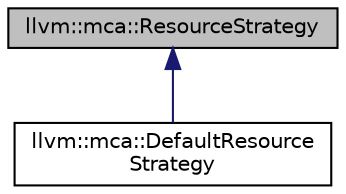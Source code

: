 digraph "llvm::mca::ResourceStrategy"
{
 // LATEX_PDF_SIZE
  bgcolor="transparent";
  edge [fontname="Helvetica",fontsize="10",labelfontname="Helvetica",labelfontsize="10"];
  node [fontname="Helvetica",fontsize="10",shape="box"];
  Node1 [label="llvm::mca::ResourceStrategy",height=0.2,width=0.4,color="black", fillcolor="grey75", style="filled", fontcolor="black",tooltip="Resource allocation strategy used by hardware scheduler resources."];
  Node1 -> Node2 [dir="back",color="midnightblue",fontsize="10",style="solid",fontname="Helvetica"];
  Node2 [label="llvm::mca::DefaultResource\lStrategy",height=0.2,width=0.4,color="black",URL="$classllvm_1_1mca_1_1DefaultResourceStrategy.html",tooltip="Default resource allocation strategy used by processor resource groups and processor resources with m..."];
}
